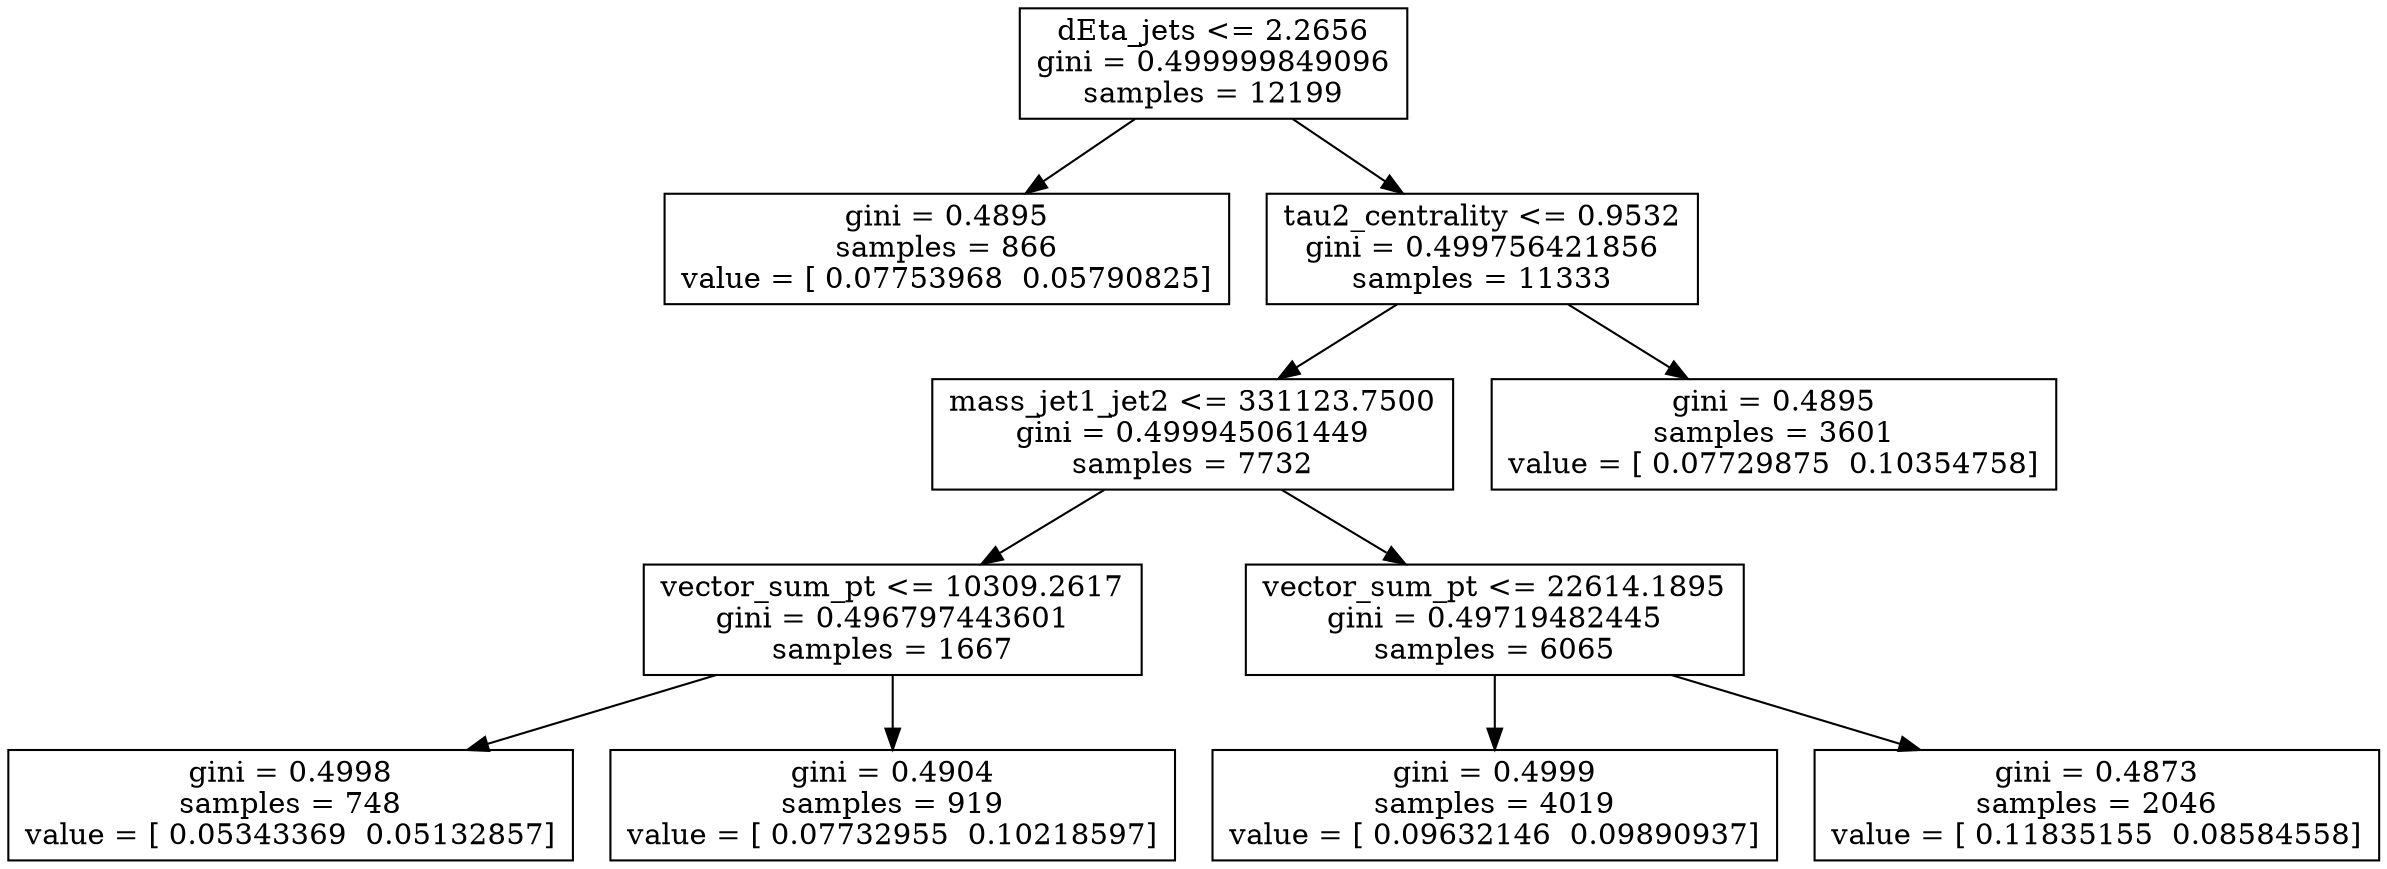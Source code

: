 digraph Tree {
0 [label="dEta_jets <= 2.2656\ngini = 0.499999849096\nsamples = 12199", shape="box"] ;
1 [label="gini = 0.4895\nsamples = 866\nvalue = [ 0.07753968  0.05790825]", shape="box"] ;
0 -> 1 ;
2 [label="tau2_centrality <= 0.9532\ngini = 0.499756421856\nsamples = 11333", shape="box"] ;
0 -> 2 ;
3 [label="mass_jet1_jet2 <= 331123.7500\ngini = 0.499945061449\nsamples = 7732", shape="box"] ;
2 -> 3 ;
4 [label="vector_sum_pt <= 10309.2617\ngini = 0.496797443601\nsamples = 1667", shape="box"] ;
3 -> 4 ;
5 [label="gini = 0.4998\nsamples = 748\nvalue = [ 0.05343369  0.05132857]", shape="box"] ;
4 -> 5 ;
6 [label="gini = 0.4904\nsamples = 919\nvalue = [ 0.07732955  0.10218597]", shape="box"] ;
4 -> 6 ;
7 [label="vector_sum_pt <= 22614.1895\ngini = 0.49719482445\nsamples = 6065", shape="box"] ;
3 -> 7 ;
8 [label="gini = 0.4999\nsamples = 4019\nvalue = [ 0.09632146  0.09890937]", shape="box"] ;
7 -> 8 ;
9 [label="gini = 0.4873\nsamples = 2046\nvalue = [ 0.11835155  0.08584558]", shape="box"] ;
7 -> 9 ;
10 [label="gini = 0.4895\nsamples = 3601\nvalue = [ 0.07729875  0.10354758]", shape="box"] ;
2 -> 10 ;
}